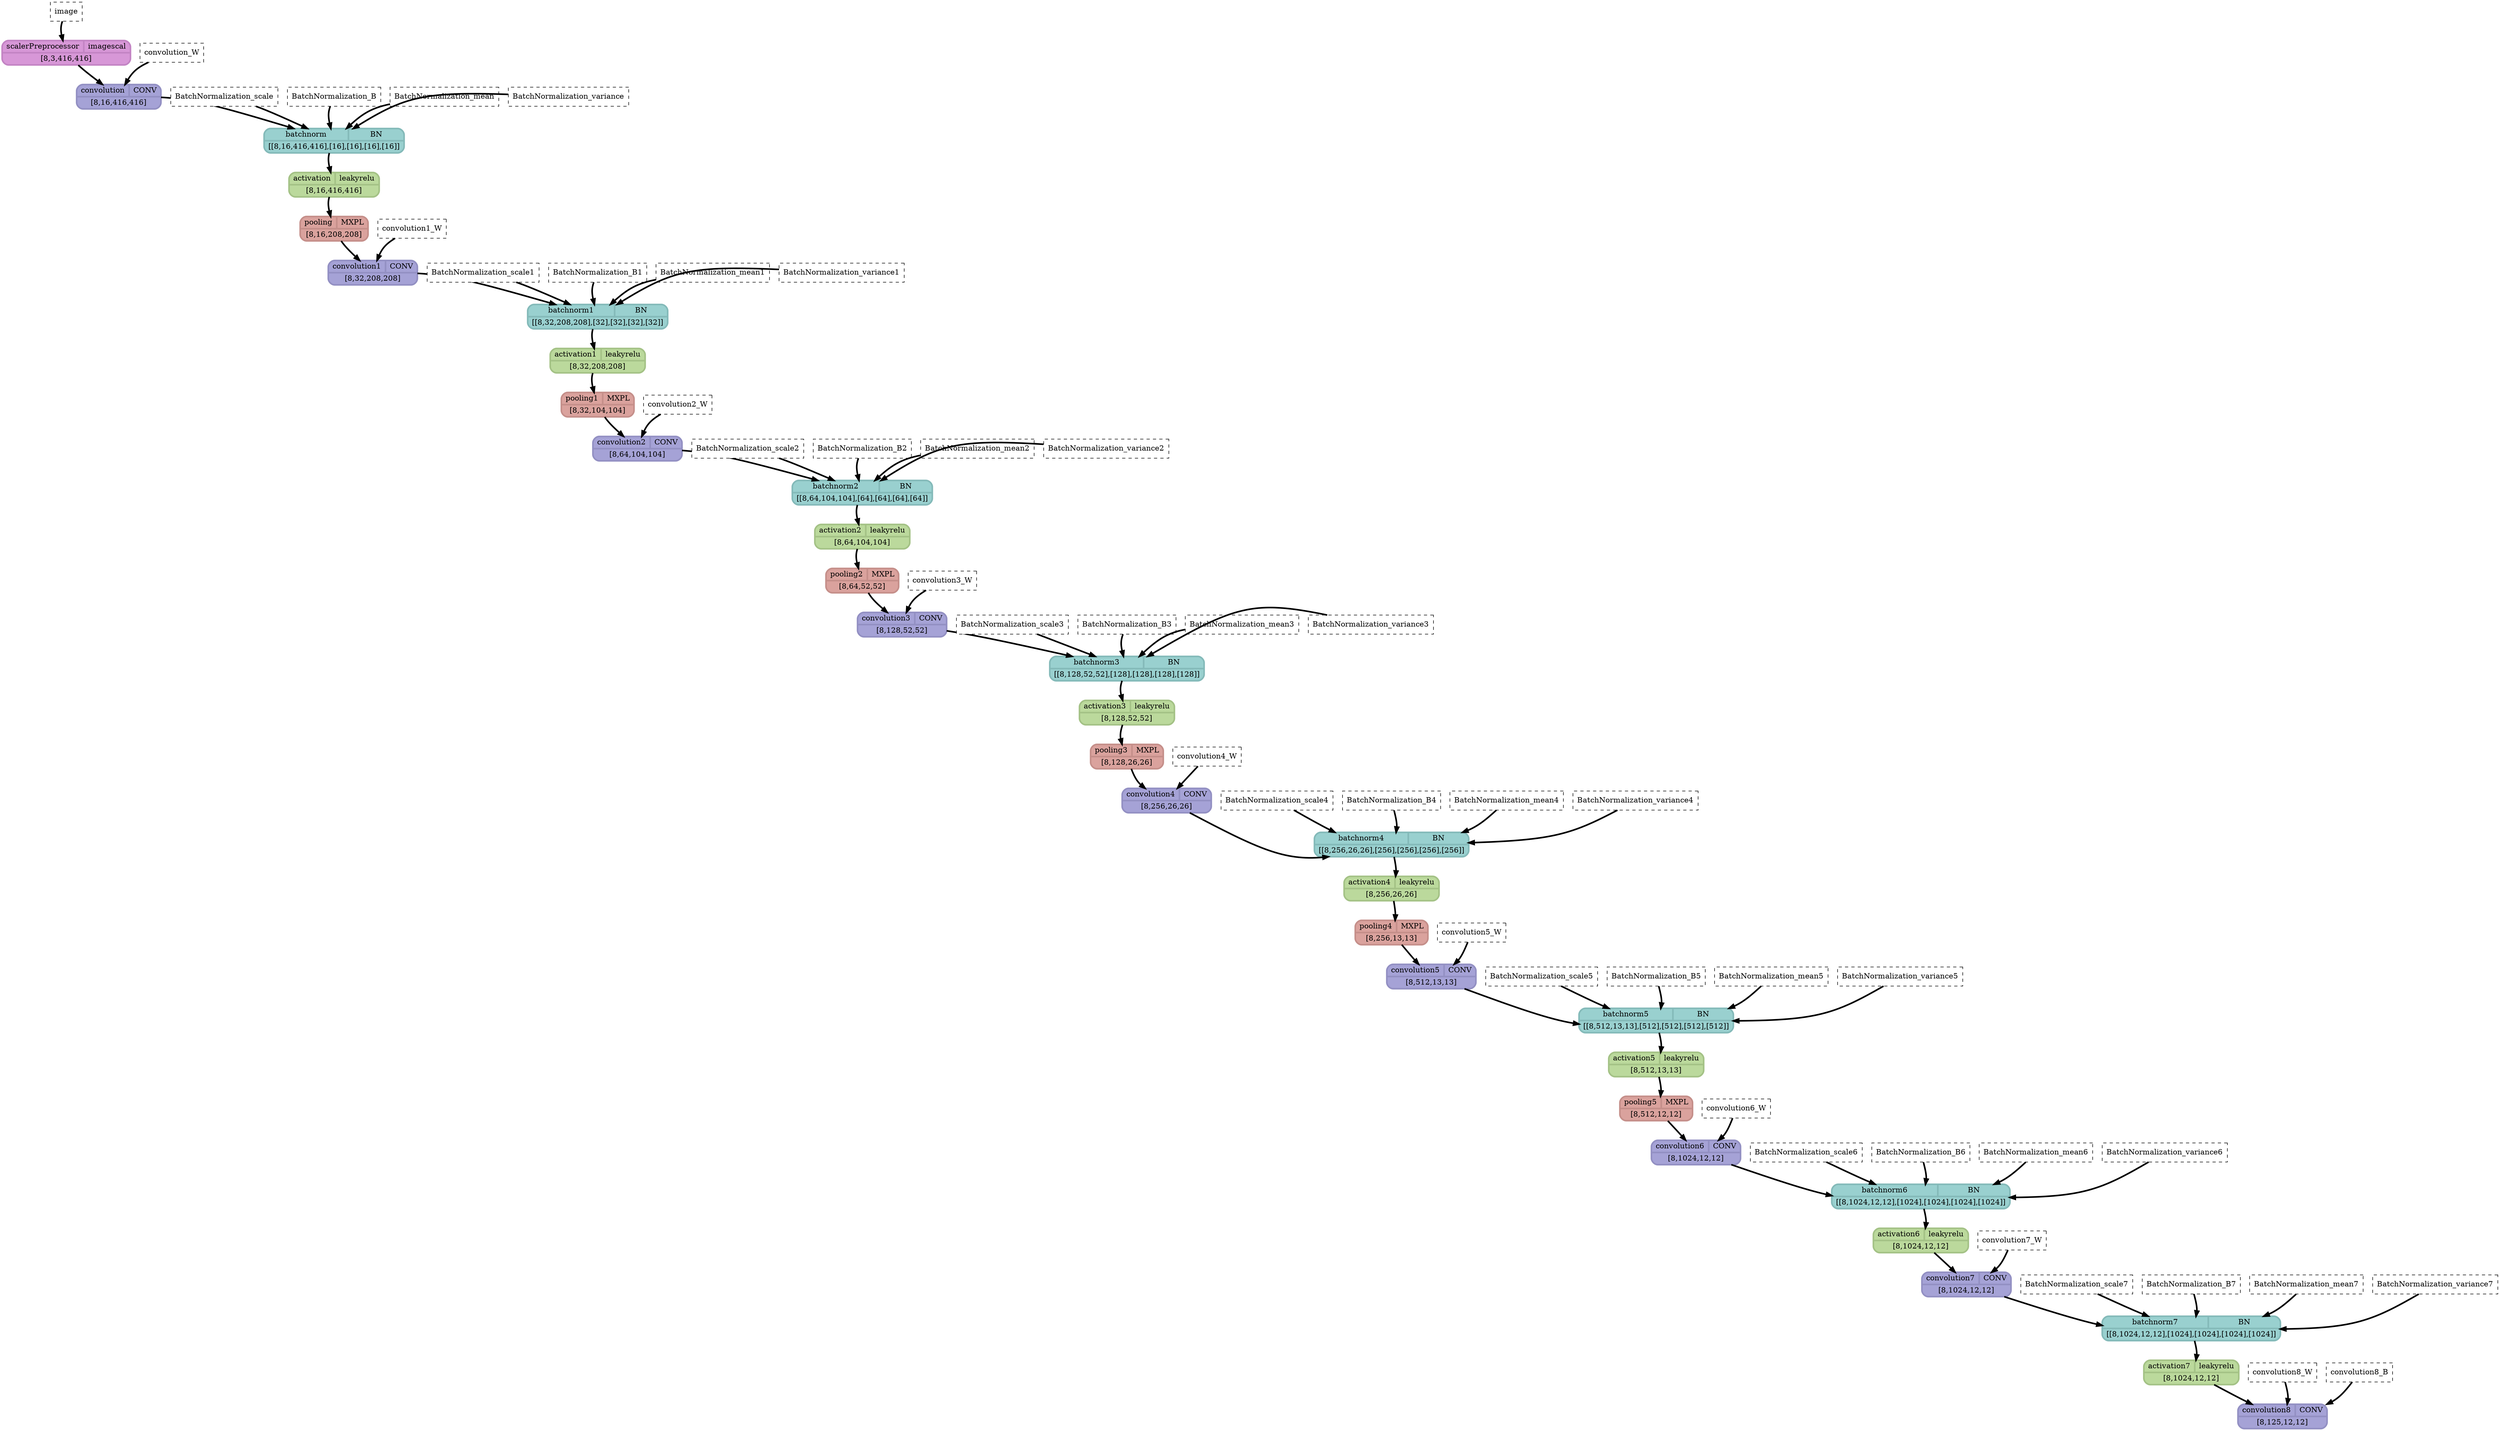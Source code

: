 strict digraph {
  graph [
    rankdir="TB"
    overlap=prism
    overlap_shrink=true
    splines=curved
  ];
  node [
    shape=Mrecord
  ];
  edge [
    penwidth=3
  ];

  // Node definitions.
  "image" [
    id=0
    name="image"
    type=constant_input
    label="image"
    inputs=""
    outputs=""
    shape=box
    style="filled,dashed"
    fillcolor="white"
  ];
  "image2" [
    id=1
    name="image2"
    type=ImageScaler
    label="{ {scalerPreprocessor  | imagescal} | [8,3,416,416] }"
    inputs="image"
    outputs="image2"
    penwidth=3
    style=filled
    color="#c384c4"
    fontcolor="#000000"
    fillcolor="#d797d7"
  ];
  "convolution_W" [
    id=2
    name="convolution_W"
    type=constant_input
    label="convolution_W"
    inputs=""
    outputs=""
    shape=box
    style="filled,dashed"
    fillcolor="white"
  ];
  "convolution2d_1_output" [
    id=3
    name="convolution2d_1_output"
    type=Conv
    label="{ {convolution  | CONV} | [8,16,416,416] }"
    inputs="image2;convolution_W"
    outputs="convolution2d_1_output"
    penwidth=3
    style=filled
    color="#9390c3"
    fontcolor="#000000"
    fillcolor="#a5a2d6"
  ];
  "BatchNormalization_scale" [
    id=4
    name="BatchNormalization_scale"
    type=constant_input
    label="BatchNormalization_scale"
    inputs=""
    outputs=""
    shape=box
    style="filled,dashed"
    fillcolor="white"
  ];
  "BatchNormalization_B" [
    id=5
    name="BatchNormalization_B"
    type=constant_input
    label="BatchNormalization_B"
    inputs=""
    outputs=""
    shape=box
    style="filled,dashed"
    fillcolor="white"
  ];
  "BatchNormalization_mean" [
    id=6
    name="BatchNormalization_mean"
    type=constant_input
    label="BatchNormalization_mean"
    inputs=""
    outputs=""
    shape=box
    style="filled,dashed"
    fillcolor="white"
  ];
  "BatchNormalization_variance" [
    id=7
    name="BatchNormalization_variance"
    type=constant_input
    label="BatchNormalization_variance"
    inputs=""
    outputs=""
    shape=box
    style="filled,dashed"
    fillcolor="white"
  ];
  "batchnormalization_1_output" [
    id=8
    name="batchnormalization_1_output"
    type=BatchNormalization
    label="{ {batchnorm  | BN} | [[8,16,416,416],[16],[16],[16],[16]] }"
    inputs="convolution2d_1_output;BatchNormalization_scale;BatchNormalization_B;BatchNormalization_mean;BatchNormalization_variance"
    outputs="batchnormalization_1_output"
    penwidth=3
    style=filled
    color="#84bab9"
    fontcolor="#000000"
    fillcolor="#99d0cf"
  ];
  "leakyrelu_1_output" [
    id=9
    name="leakyrelu_1_output"
    type=LeakyRelu
    label="{ {activation  | leakyrelu} | [8,16,416,416] }"
    inputs="batchnormalization_1_output"
    outputs="leakyrelu_1_output"
    penwidth=3
    style=filled
    color="#a4c286"
    fontcolor="#000000"
    fillcolor="#bbd99c"
  ];
  "maxpooling2d_1_output" [
    id=10
    name="maxpooling2d_1_output"
    type=MaxPool
    label="{ {pooling  | MXPL} | [8,16,208,208] }"
    inputs="leakyrelu_1_output"
    outputs="maxpooling2d_1_output"
    penwidth=3
    style=filled
    color="#c58f8a"
    fontcolor="#000000"
    fillcolor="#daa29d"
  ];
  "convolution1_W" [
    id=11
    name="convolution1_W"
    type=constant_input
    label="convolution1_W"
    inputs=""
    outputs=""
    shape=box
    style="filled,dashed"
    fillcolor="white"
  ];
  "convolution2d_2_output" [
    id=12
    name="convolution2d_2_output"
    type=Conv
    label="{ {convolution1  | CONV} | [8,32,208,208] }"
    inputs="maxpooling2d_1_output;convolution1_W"
    outputs="convolution2d_2_output"
    penwidth=3
    style=filled
    color="#9390c3"
    fontcolor="#000000"
    fillcolor="#a5a2d6"
  ];
  "BatchNormalization_scale1" [
    id=13
    name="BatchNormalization_scale1"
    type=constant_input
    label="BatchNormalization_scale1"
    inputs=""
    outputs=""
    shape=box
    style="filled,dashed"
    fillcolor="white"
  ];
  "BatchNormalization_B1" [
    id=14
    name="BatchNormalization_B1"
    type=constant_input
    label="BatchNormalization_B1"
    inputs=""
    outputs=""
    shape=box
    style="filled,dashed"
    fillcolor="white"
  ];
  "BatchNormalization_mean1" [
    id=15
    name="BatchNormalization_mean1"
    type=constant_input
    label="BatchNormalization_mean1"
    inputs=""
    outputs=""
    shape=box
    style="filled,dashed"
    fillcolor="white"
  ];
  "BatchNormalization_variance1" [
    id=16
    name="BatchNormalization_variance1"
    type=constant_input
    label="BatchNormalization_variance1"
    inputs=""
    outputs=""
    shape=box
    style="filled,dashed"
    fillcolor="white"
  ];
  "batchnormalization_2_output" [
    id=17
    name="batchnormalization_2_output"
    type=BatchNormalization
    label="{ {batchnorm1  | BN} | [[8,32,208,208],[32],[32],[32],[32]] }"
    inputs="convolution2d_2_output;BatchNormalization_scale1;BatchNormalization_B1;BatchNormalization_mean1;BatchNormalization_variance1"
    outputs="batchnormalization_2_output"
    penwidth=3
    style=filled
    color="#84bab9"
    fontcolor="#000000"
    fillcolor="#99d0cf"
  ];
  "leakyrelu_2_output" [
    id=18
    name="leakyrelu_2_output"
    type=LeakyRelu
    label="{ {activation1  | leakyrelu} | [8,32,208,208] }"
    inputs="batchnormalization_2_output"
    outputs="leakyrelu_2_output"
    penwidth=3
    style=filled
    color="#a4c286"
    fontcolor="#000000"
    fillcolor="#bbd99c"
  ];
  "maxpooling2d_2_output" [
    id=19
    name="maxpooling2d_2_output"
    type=MaxPool
    label="{ {pooling1  | MXPL} | [8,32,104,104] }"
    inputs="leakyrelu_2_output"
    outputs="maxpooling2d_2_output"
    penwidth=3
    style=filled
    color="#c58f8a"
    fontcolor="#000000"
    fillcolor="#daa29d"
  ];
  "convolution2_W" [
    id=20
    name="convolution2_W"
    type=constant_input
    label="convolution2_W"
    inputs=""
    outputs=""
    shape=box
    style="filled,dashed"
    fillcolor="white"
  ];
  "convolution2d_3_output" [
    id=21
    name="convolution2d_3_output"
    type=Conv
    label="{ {convolution2  | CONV} | [8,64,104,104] }"
    inputs="maxpooling2d_2_output;convolution2_W"
    outputs="convolution2d_3_output"
    penwidth=3
    style=filled
    color="#9390c3"
    fontcolor="#000000"
    fillcolor="#a5a2d6"
  ];
  "BatchNormalization_scale2" [
    id=22
    name="BatchNormalization_scale2"
    type=constant_input
    label="BatchNormalization_scale2"
    inputs=""
    outputs=""
    shape=box
    style="filled,dashed"
    fillcolor="white"
  ];
  "BatchNormalization_B2" [
    id=23
    name="BatchNormalization_B2"
    type=constant_input
    label="BatchNormalization_B2"
    inputs=""
    outputs=""
    shape=box
    style="filled,dashed"
    fillcolor="white"
  ];
  "BatchNormalization_mean2" [
    id=24
    name="BatchNormalization_mean2"
    type=constant_input
    label="BatchNormalization_mean2"
    inputs=""
    outputs=""
    shape=box
    style="filled,dashed"
    fillcolor="white"
  ];
  "BatchNormalization_variance2" [
    id=25
    name="BatchNormalization_variance2"
    type=constant_input
    label="BatchNormalization_variance2"
    inputs=""
    outputs=""
    shape=box
    style="filled,dashed"
    fillcolor="white"
  ];
  "batchnormalization_3_output" [
    id=26
    name="batchnormalization_3_output"
    type=BatchNormalization
    label="{ {batchnorm2  | BN} | [[8,64,104,104],[64],[64],[64],[64]] }"
    inputs="convolution2d_3_output;BatchNormalization_scale2;BatchNormalization_B2;BatchNormalization_mean2;BatchNormalization_variance2"
    outputs="batchnormalization_3_output"
    penwidth=3
    style=filled
    color="#84bab9"
    fontcolor="#000000"
    fillcolor="#99d0cf"
  ];
  "leakyrelu_3_output" [
    id=27
    name="leakyrelu_3_output"
    type=LeakyRelu
    label="{ {activation2  | leakyrelu} | [8,64,104,104] }"
    inputs="batchnormalization_3_output"
    outputs="leakyrelu_3_output"
    penwidth=3
    style=filled
    color="#a4c286"
    fontcolor="#000000"
    fillcolor="#bbd99c"
  ];
  "maxpooling2d_3_output" [
    id=28
    name="maxpooling2d_3_output"
    type=MaxPool
    label="{ {pooling2  | MXPL} | [8,64,52,52] }"
    inputs="leakyrelu_3_output"
    outputs="maxpooling2d_3_output"
    penwidth=3
    style=filled
    color="#c58f8a"
    fontcolor="#000000"
    fillcolor="#daa29d"
  ];
  "convolution3_W" [
    id=29
    name="convolution3_W"
    type=constant_input
    label="convolution3_W"
    inputs=""
    outputs=""
    shape=box
    style="filled,dashed"
    fillcolor="white"
  ];
  "convolution2d_4_output" [
    id=30
    name="convolution2d_4_output"
    type=Conv
    label="{ {convolution3  | CONV} | [8,128,52,52] }"
    inputs="maxpooling2d_3_output;convolution3_W"
    outputs="convolution2d_4_output"
    penwidth=3
    style=filled
    color="#9390c3"
    fontcolor="#000000"
    fillcolor="#a5a2d6"
  ];
  "BatchNormalization_scale3" [
    id=31
    name="BatchNormalization_scale3"
    type=constant_input
    label="BatchNormalization_scale3"
    inputs=""
    outputs=""
    shape=box
    style="filled,dashed"
    fillcolor="white"
  ];
  "BatchNormalization_B3" [
    id=32
    name="BatchNormalization_B3"
    type=constant_input
    label="BatchNormalization_B3"
    inputs=""
    outputs=""
    shape=box
    style="filled,dashed"
    fillcolor="white"
  ];
  "BatchNormalization_mean3" [
    id=33
    name="BatchNormalization_mean3"
    type=constant_input
    label="BatchNormalization_mean3"
    inputs=""
    outputs=""
    shape=box
    style="filled,dashed"
    fillcolor="white"
  ];
  "BatchNormalization_variance3" [
    id=34
    name="BatchNormalization_variance3"
    type=constant_input
    label="BatchNormalization_variance3"
    inputs=""
    outputs=""
    shape=box
    style="filled,dashed"
    fillcolor="white"
  ];
  "batchnormalization_4_output" [
    id=35
    name="batchnormalization_4_output"
    type=BatchNormalization
    label="{ {batchnorm3  | BN} | [[8,128,52,52],[128],[128],[128],[128]] }"
    inputs="convolution2d_4_output;BatchNormalization_scale3;BatchNormalization_B3;BatchNormalization_mean3;BatchNormalization_variance3"
    outputs="batchnormalization_4_output"
    penwidth=3
    style=filled
    color="#84bab9"
    fontcolor="#000000"
    fillcolor="#99d0cf"
  ];
  "leakyrelu_4_output" [
    id=36
    name="leakyrelu_4_output"
    type=LeakyRelu
    label="{ {activation3  | leakyrelu} | [8,128,52,52] }"
    inputs="batchnormalization_4_output"
    outputs="leakyrelu_4_output"
    penwidth=3
    style=filled
    color="#a4c286"
    fontcolor="#000000"
    fillcolor="#bbd99c"
  ];
  "maxpooling2d_4_output" [
    id=37
    name="maxpooling2d_4_output"
    type=MaxPool
    label="{ {pooling3  | MXPL} | [8,128,26,26] }"
    inputs="leakyrelu_4_output"
    outputs="maxpooling2d_4_output"
    penwidth=3
    style=filled
    color="#c58f8a"
    fontcolor="#000000"
    fillcolor="#daa29d"
  ];
  "convolution4_W" [
    id=38
    name="convolution4_W"
    type=constant_input
    label="convolution4_W"
    inputs=""
    outputs=""
    shape=box
    style="filled,dashed"
    fillcolor="white"
  ];
  "convolution2d_5_output" [
    id=39
    name="convolution2d_5_output"
    type=Conv
    label="{ {convolution4  | CONV} | [8,256,26,26] }"
    inputs="maxpooling2d_4_output;convolution4_W"
    outputs="convolution2d_5_output"
    penwidth=3
    style=filled
    color="#9390c3"
    fontcolor="#000000"
    fillcolor="#a5a2d6"
  ];
  "BatchNormalization_scale4" [
    id=40
    name="BatchNormalization_scale4"
    type=constant_input
    label="BatchNormalization_scale4"
    inputs=""
    outputs=""
    shape=box
    style="filled,dashed"
    fillcolor="white"
  ];
  "BatchNormalization_B4" [
    id=41
    name="BatchNormalization_B4"
    type=constant_input
    label="BatchNormalization_B4"
    inputs=""
    outputs=""
    shape=box
    style="filled,dashed"
    fillcolor="white"
  ];
  "BatchNormalization_mean4" [
    id=42
    name="BatchNormalization_mean4"
    type=constant_input
    label="BatchNormalization_mean4"
    inputs=""
    outputs=""
    shape=box
    style="filled,dashed"
    fillcolor="white"
  ];
  "BatchNormalization_variance4" [
    id=43
    name="BatchNormalization_variance4"
    type=constant_input
    label="BatchNormalization_variance4"
    inputs=""
    outputs=""
    shape=box
    style="filled,dashed"
    fillcolor="white"
  ];
  "batchnormalization_5_output" [
    id=44
    name="batchnormalization_5_output"
    type=BatchNormalization
    label="{ {batchnorm4  | BN} | [[8,256,26,26],[256],[256],[256],[256]] }"
    inputs="convolution2d_5_output;BatchNormalization_scale4;BatchNormalization_B4;BatchNormalization_mean4;BatchNormalization_variance4"
    outputs="batchnormalization_5_output"
    penwidth=3
    style=filled
    color="#84bab9"
    fontcolor="#000000"
    fillcolor="#99d0cf"
  ];
  "leakyrelu_5_output" [
    id=45
    name="leakyrelu_5_output"
    type=LeakyRelu
    label="{ {activation4  | leakyrelu} | [8,256,26,26] }"
    inputs="batchnormalization_5_output"
    outputs="leakyrelu_5_output"
    penwidth=3
    style=filled
    color="#a4c286"
    fontcolor="#000000"
    fillcolor="#bbd99c"
  ];
  "maxpooling2d_5_output" [
    id=46
    name="maxpooling2d_5_output"
    type=MaxPool
    label="{ {pooling4  | MXPL} | [8,256,13,13] }"
    inputs="leakyrelu_5_output"
    outputs="maxpooling2d_5_output"
    penwidth=3
    style=filled
    color="#c58f8a"
    fontcolor="#000000"
    fillcolor="#daa29d"
  ];
  "convolution5_W" [
    id=47
    name="convolution5_W"
    type=constant_input
    label="convolution5_W"
    inputs=""
    outputs=""
    shape=box
    style="filled,dashed"
    fillcolor="white"
  ];
  "convolution2d_6_output" [
    id=48
    name="convolution2d_6_output"
    type=Conv
    label="{ {convolution5  | CONV} | [8,512,13,13] }"
    inputs="maxpooling2d_5_output;convolution5_W"
    outputs="convolution2d_6_output"
    penwidth=3
    style=filled
    color="#9390c3"
    fontcolor="#000000"
    fillcolor="#a5a2d6"
  ];
  "BatchNormalization_scale5" [
    id=49
    name="BatchNormalization_scale5"
    type=constant_input
    label="BatchNormalization_scale5"
    inputs=""
    outputs=""
    shape=box
    style="filled,dashed"
    fillcolor="white"
  ];
  "BatchNormalization_B5" [
    id=50
    name="BatchNormalization_B5"
    type=constant_input
    label="BatchNormalization_B5"
    inputs=""
    outputs=""
    shape=box
    style="filled,dashed"
    fillcolor="white"
  ];
  "BatchNormalization_mean5" [
    id=51
    name="BatchNormalization_mean5"
    type=constant_input
    label="BatchNormalization_mean5"
    inputs=""
    outputs=""
    shape=box
    style="filled,dashed"
    fillcolor="white"
  ];
  "BatchNormalization_variance5" [
    id=52
    name="BatchNormalization_variance5"
    type=constant_input
    label="BatchNormalization_variance5"
    inputs=""
    outputs=""
    shape=box
    style="filled,dashed"
    fillcolor="white"
  ];
  "batchnormalization_6_output" [
    id=53
    name="batchnormalization_6_output"
    type=BatchNormalization
    label="{ {batchnorm5  | BN} | [[8,512,13,13],[512],[512],[512],[512]] }"
    inputs="convolution2d_6_output;BatchNormalization_scale5;BatchNormalization_B5;BatchNormalization_mean5;BatchNormalization_variance5"
    outputs="batchnormalization_6_output"
    penwidth=3
    style=filled
    color="#84bab9"
    fontcolor="#000000"
    fillcolor="#99d0cf"
  ];
  "leakyrelu_6_output" [
    id=54
    name="leakyrelu_6_output"
    type=LeakyRelu
    label="{ {activation5  | leakyrelu} | [8,512,13,13] }"
    inputs="batchnormalization_6_output"
    outputs="leakyrelu_6_output"
    penwidth=3
    style=filled
    color="#a4c286"
    fontcolor="#000000"
    fillcolor="#bbd99c"
  ];
  "maxpooling2d_6_output" [
    id=55
    name="maxpooling2d_6_output"
    type=MaxPool
    label="{ {pooling5  | MXPL} | [8,512,12,12] }"
    inputs="leakyrelu_6_output"
    outputs="maxpooling2d_6_output"
    penwidth=3
    style=filled
    color="#c58f8a"
    fontcolor="#000000"
    fillcolor="#daa29d"
  ];
  "convolution6_W" [
    id=56
    name="convolution6_W"
    type=constant_input
    label="convolution6_W"
    inputs=""
    outputs=""
    shape=box
    style="filled,dashed"
    fillcolor="white"
  ];
  "convolution2d_7_output" [
    id=57
    name="convolution2d_7_output"
    type=Conv
    label="{ {convolution6  | CONV} | [8,1024,12,12] }"
    inputs="maxpooling2d_6_output;convolution6_W"
    outputs="convolution2d_7_output"
    penwidth=3
    style=filled
    color="#9390c3"
    fontcolor="#000000"
    fillcolor="#a5a2d6"
  ];
  "BatchNormalization_scale6" [
    id=58
    name="BatchNormalization_scale6"
    type=constant_input
    label="BatchNormalization_scale6"
    inputs=""
    outputs=""
    shape=box
    style="filled,dashed"
    fillcolor="white"
  ];
  "BatchNormalization_B6" [
    id=59
    name="BatchNormalization_B6"
    type=constant_input
    label="BatchNormalization_B6"
    inputs=""
    outputs=""
    shape=box
    style="filled,dashed"
    fillcolor="white"
  ];
  "BatchNormalization_mean6" [
    id=60
    name="BatchNormalization_mean6"
    type=constant_input
    label="BatchNormalization_mean6"
    inputs=""
    outputs=""
    shape=box
    style="filled,dashed"
    fillcolor="white"
  ];
  "BatchNormalization_variance6" [
    id=61
    name="BatchNormalization_variance6"
    type=constant_input
    label="BatchNormalization_variance6"
    inputs=""
    outputs=""
    shape=box
    style="filled,dashed"
    fillcolor="white"
  ];
  "batchnormalization_7_output" [
    id=62
    name="batchnormalization_7_output"
    type=BatchNormalization
    label="{ {batchnorm6  | BN} | [[8,1024,12,12],[1024],[1024],[1024],[1024]] }"
    inputs="convolution2d_7_output;BatchNormalization_scale6;BatchNormalization_B6;BatchNormalization_mean6;BatchNormalization_variance6"
    outputs="batchnormalization_7_output"
    penwidth=3
    style=filled
    color="#84bab9"
    fontcolor="#000000"
    fillcolor="#99d0cf"
  ];
  "leakyrelu_7_output" [
    id=63
    name="leakyrelu_7_output"
    type=LeakyRelu
    label="{ {activation6  | leakyrelu} | [8,1024,12,12] }"
    inputs="batchnormalization_7_output"
    outputs="leakyrelu_7_output"
    penwidth=3
    style=filled
    color="#a4c286"
    fontcolor="#000000"
    fillcolor="#bbd99c"
  ];
  "convolution7_W" [
    id=64
    name="convolution7_W"
    type=constant_input
    label="convolution7_W"
    inputs=""
    outputs=""
    shape=box
    style="filled,dashed"
    fillcolor="white"
  ];
  "convolution2d_8_output" [
    id=65
    name="convolution2d_8_output"
    type=Conv
    label="{ {convolution7  | CONV} | [8,1024,12,12] }"
    inputs="leakyrelu_7_output;convolution7_W"
    outputs="convolution2d_8_output"
    penwidth=3
    style=filled
    color="#9390c3"
    fontcolor="#000000"
    fillcolor="#a5a2d6"
  ];
  "BatchNormalization_scale7" [
    id=66
    name="BatchNormalization_scale7"
    type=constant_input
    label="BatchNormalization_scale7"
    inputs=""
    outputs=""
    shape=box
    style="filled,dashed"
    fillcolor="white"
  ];
  "BatchNormalization_B7" [
    id=67
    name="BatchNormalization_B7"
    type=constant_input
    label="BatchNormalization_B7"
    inputs=""
    outputs=""
    shape=box
    style="filled,dashed"
    fillcolor="white"
  ];
  "BatchNormalization_mean7" [
    id=68
    name="BatchNormalization_mean7"
    type=constant_input
    label="BatchNormalization_mean7"
    inputs=""
    outputs=""
    shape=box
    style="filled,dashed"
    fillcolor="white"
  ];
  "BatchNormalization_variance7" [
    id=69
    name="BatchNormalization_variance7"
    type=constant_input
    label="BatchNormalization_variance7"
    inputs=""
    outputs=""
    shape=box
    style="filled,dashed"
    fillcolor="white"
  ];
  "batchnormalization_8_output" [
    id=70
    name="batchnormalization_8_output"
    type=BatchNormalization
    label="{ {batchnorm7  | BN} | [[8,1024,12,12],[1024],[1024],[1024],[1024]] }"
    inputs="convolution2d_8_output;BatchNormalization_scale7;BatchNormalization_B7;BatchNormalization_mean7;BatchNormalization_variance7"
    outputs="batchnormalization_8_output"
    penwidth=3
    style=filled
    color="#84bab9"
    fontcolor="#000000"
    fillcolor="#99d0cf"
  ];
  "leakyrelu_8_output" [
    id=71
    name="leakyrelu_8_output"
    type=LeakyRelu
    label="{ {activation7  | leakyrelu} | [8,1024,12,12] }"
    inputs="batchnormalization_8_output"
    outputs="leakyrelu_8_output"
    penwidth=3
    style=filled
    color="#a4c286"
    fontcolor="#000000"
    fillcolor="#bbd99c"
  ];
  "convolution8_W" [
    id=72
    name="convolution8_W"
    type=constant_input
    label="convolution8_W"
    inputs=""
    outputs=""
    shape=box
    style="filled,dashed"
    fillcolor="white"
  ];
  "convolution8_B" [
    id=73
    name="convolution8_B"
    type=constant_input
    label="convolution8_B"
    inputs=""
    outputs=""
    shape=box
    style="filled,dashed"
    fillcolor="white"
  ];
  "grid" [
    id=74
    name="grid"
    type=Conv
    label="{ {convolution8  | CONV} | [8,125,12,12] }"
    inputs="leakyrelu_8_output;convolution8_W;convolution8_B"
    outputs="grid"
    penwidth=3
    style=filled
    color="#9390c3"
    fontcolor="#000000"
    fillcolor="#a5a2d6"
  ];

  // Edge definitions.
  "image" -> "image2";
  "image2" -> "convolution2d_1_output";
  "convolution_W" -> "convolution2d_1_output";
  "convolution2d_1_output" -> "batchnormalization_1_output";
  "BatchNormalization_scale" -> "batchnormalization_1_output";
  "BatchNormalization_B" -> "batchnormalization_1_output";
  "BatchNormalization_mean" -> "batchnormalization_1_output";
  "BatchNormalization_variance" -> "batchnormalization_1_output";
  "batchnormalization_1_output" -> "leakyrelu_1_output";
  "leakyrelu_1_output" -> "maxpooling2d_1_output";
  "maxpooling2d_1_output" -> "convolution2d_2_output";
  "convolution1_W" -> "convolution2d_2_output";
  "convolution2d_2_output" -> "batchnormalization_2_output";
  "BatchNormalization_scale1" -> "batchnormalization_2_output";
  "BatchNormalization_B1" -> "batchnormalization_2_output";
  "BatchNormalization_mean1" -> "batchnormalization_2_output";
  "BatchNormalization_variance1" -> "batchnormalization_2_output";
  "batchnormalization_2_output" -> "leakyrelu_2_output";
  "leakyrelu_2_output" -> "maxpooling2d_2_output";
  "maxpooling2d_2_output" -> "convolution2d_3_output";
  "convolution2_W" -> "convolution2d_3_output";
  "convolution2d_3_output" -> "batchnormalization_3_output";
  "BatchNormalization_scale2" -> "batchnormalization_3_output";
  "BatchNormalization_B2" -> "batchnormalization_3_output";
  "BatchNormalization_mean2" -> "batchnormalization_3_output";
  "BatchNormalization_variance2" -> "batchnormalization_3_output";
  "batchnormalization_3_output" -> "leakyrelu_3_output";
  "leakyrelu_3_output" -> "maxpooling2d_3_output";
  "maxpooling2d_3_output" -> "convolution2d_4_output";
  "convolution3_W" -> "convolution2d_4_output";
  "convolution2d_4_output" -> "batchnormalization_4_output";
  "BatchNormalization_scale3" -> "batchnormalization_4_output";
  "BatchNormalization_B3" -> "batchnormalization_4_output";
  "BatchNormalization_mean3" -> "batchnormalization_4_output";
  "BatchNormalization_variance3" -> "batchnormalization_4_output";
  "batchnormalization_4_output" -> "leakyrelu_4_output";
  "leakyrelu_4_output" -> "maxpooling2d_4_output";
  "maxpooling2d_4_output" -> "convolution2d_5_output";
  "convolution4_W" -> "convolution2d_5_output";
  "convolution2d_5_output" -> "batchnormalization_5_output";
  "BatchNormalization_scale4" -> "batchnormalization_5_output";
  "BatchNormalization_B4" -> "batchnormalization_5_output";
  "BatchNormalization_mean4" -> "batchnormalization_5_output";
  "BatchNormalization_variance4" -> "batchnormalization_5_output";
  "batchnormalization_5_output" -> "leakyrelu_5_output";
  "leakyrelu_5_output" -> "maxpooling2d_5_output";
  "maxpooling2d_5_output" -> "convolution2d_6_output";
  "convolution5_W" -> "convolution2d_6_output";
  "convolution2d_6_output" -> "batchnormalization_6_output";
  "BatchNormalization_scale5" -> "batchnormalization_6_output";
  "BatchNormalization_B5" -> "batchnormalization_6_output";
  "BatchNormalization_mean5" -> "batchnormalization_6_output";
  "BatchNormalization_variance5" -> "batchnormalization_6_output";
  "batchnormalization_6_output" -> "leakyrelu_6_output";
  "leakyrelu_6_output" -> "maxpooling2d_6_output";
  "maxpooling2d_6_output" -> "convolution2d_7_output";
  "convolution6_W" -> "convolution2d_7_output";
  "convolution2d_7_output" -> "batchnormalization_7_output";
  "BatchNormalization_scale6" -> "batchnormalization_7_output";
  "BatchNormalization_B6" -> "batchnormalization_7_output";
  "BatchNormalization_mean6" -> "batchnormalization_7_output";
  "BatchNormalization_variance6" -> "batchnormalization_7_output";
  "batchnormalization_7_output" -> "leakyrelu_7_output";
  "leakyrelu_7_output" -> "convolution2d_8_output";
  "convolution7_W" -> "convolution2d_8_output";
  "convolution2d_8_output" -> "batchnormalization_8_output";
  "BatchNormalization_scale7" -> "batchnormalization_8_output";
  "BatchNormalization_B7" -> "batchnormalization_8_output";
  "BatchNormalization_mean7" -> "batchnormalization_8_output";
  "BatchNormalization_variance7" -> "batchnormalization_8_output";
  "batchnormalization_8_output" -> "leakyrelu_8_output";
  "leakyrelu_8_output" -> "grid";
  "convolution8_W" -> "grid";
  "convolution8_B" -> "grid";
}